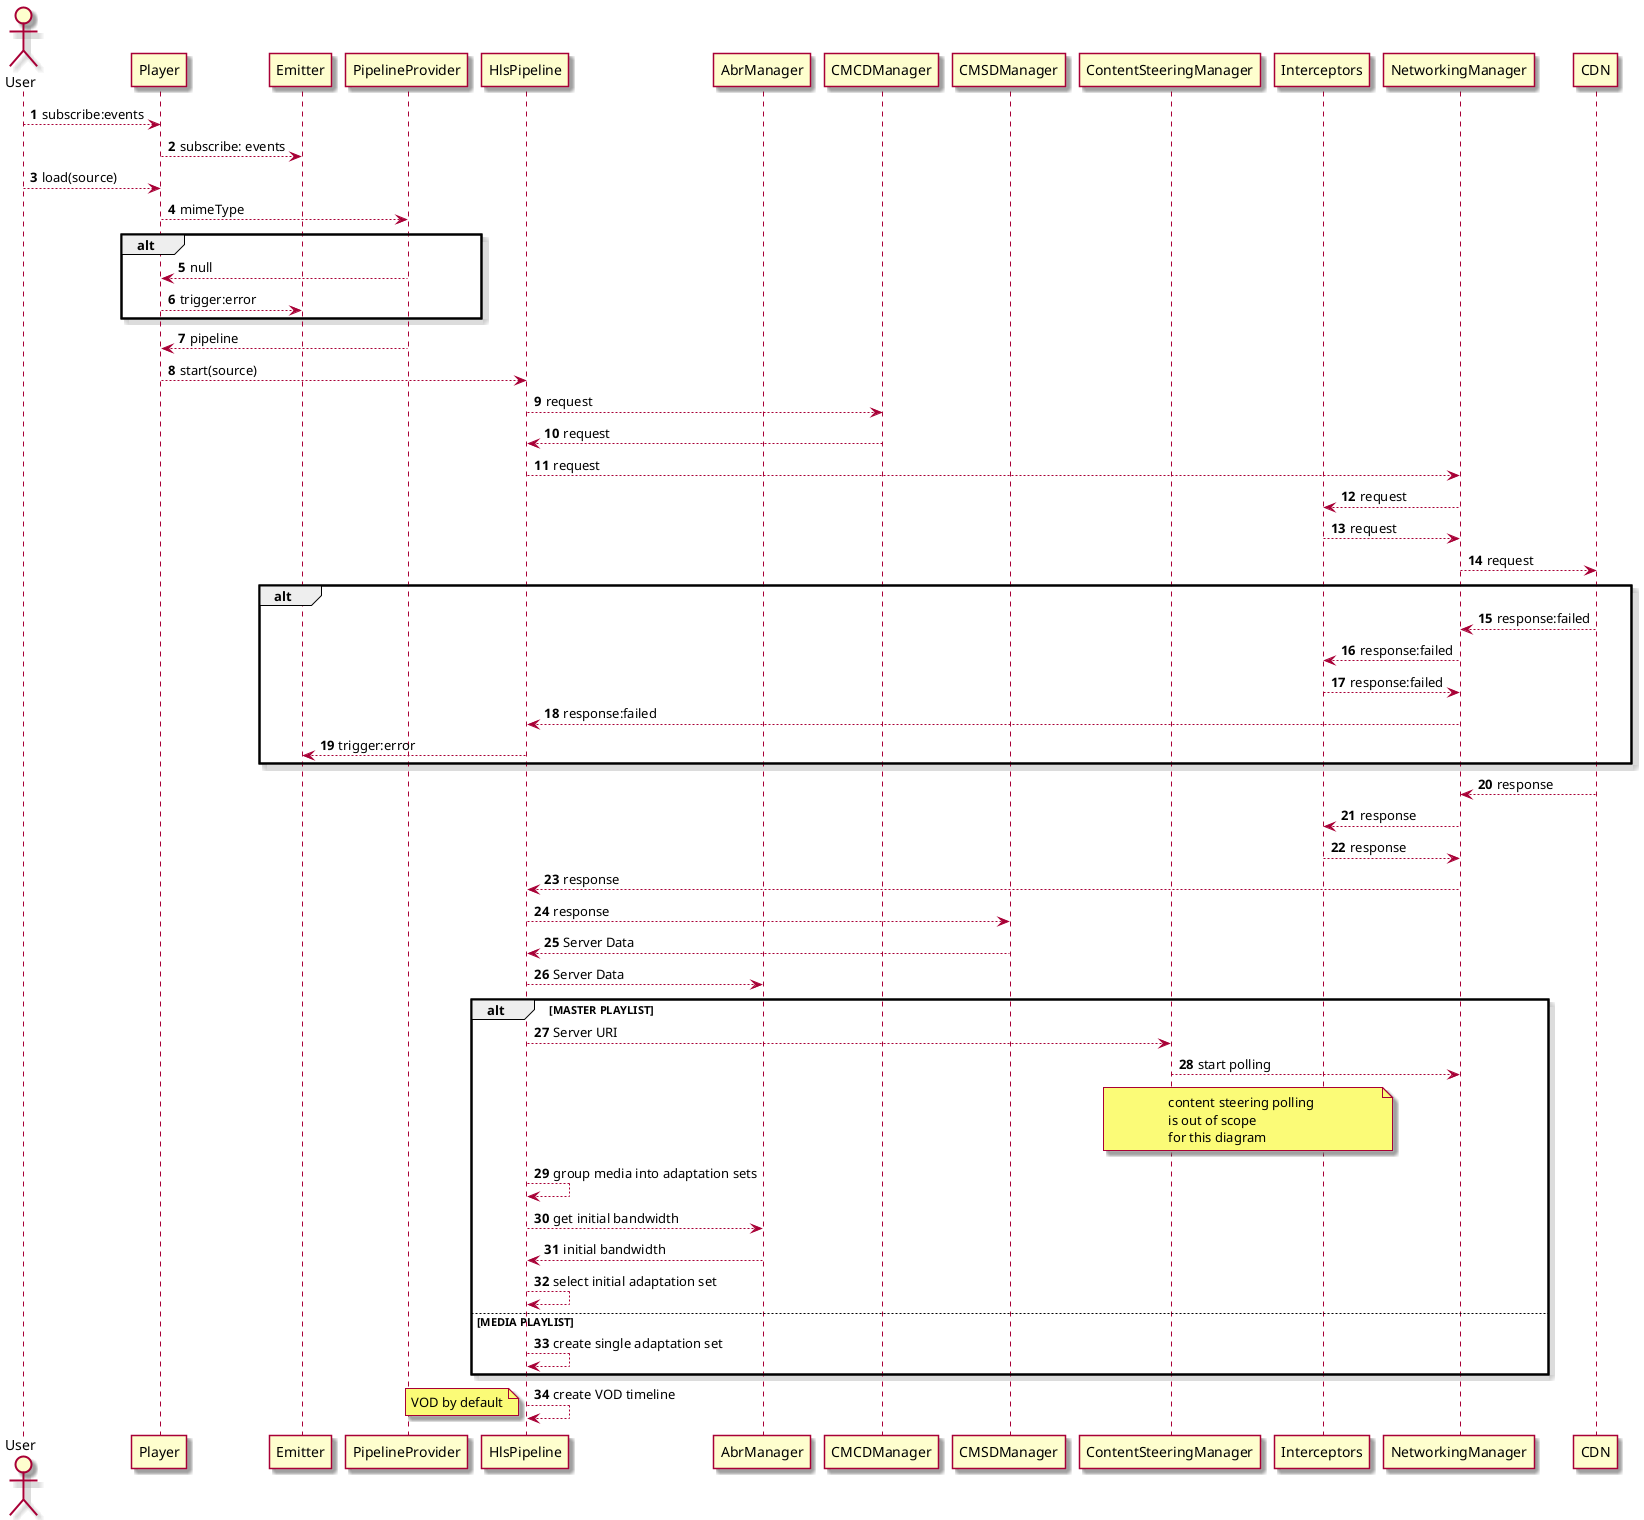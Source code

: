 @startuml
'https://plantuml.com/sequence-diagram

autonumber

skin rose

actor User
participant Player
participant Emitter
participant PipelineProvider
participant HlsPipeline
participant AbrManager
participant CMCDManager
participant CMSDManager
participant ContentSteeringManager
participant Interceptors
participant NetworkingManager
participant CDN

User --> Player: subscribe:events
Player --> Emitter: subscribe: events
User --> Player: load(source)
Player --> PipelineProvider: mimeType
alt
PipelineProvider --> Player: null
Player --> Emitter: trigger:error
end
PipelineProvider --> Player: pipeline
Player --> HlsPipeline: start(source)
HlsPipeline --> CMCDManager: request
CMCDManager --> HlsPipeline: request
HlsPipeline --> NetworkingManager: request
NetworkingManager --> Interceptors: request
Interceptors --> NetworkingManager: request
NetworkingManager --> CDN: request
alt
CDN --> NetworkingManager: response:failed
NetworkingManager --> Interceptors: response:failed
Interceptors --> NetworkingManager: response:failed
NetworkingManager --> HlsPipeline: response:failed
HlsPipeline --> Emitter: trigger:error
end
CDN --> NetworkingManager: response
NetworkingManager --> Interceptors: response
Interceptors --> NetworkingManager: response
NetworkingManager --> HlsPipeline: response
HlsPipeline --> CMSDManager: response
CMSDManager --> HlsPipeline: Server Data
HlsPipeline --> AbrManager: Server Data
alt MASTER PLAYLIST
HlsPipeline --> ContentSteeringManager: Server URI
ContentSteeringManager --> NetworkingManager: start polling
note over ContentSteeringManager, Interceptors
content steering polling
is out of scope
for this diagram
end note

HlsPipeline --> HlsPipeline: group media into adaptation sets
HlsPipeline --> AbrManager: get initial bandwidth
AbrManager --> HlsPipeline: initial bandwidth
HlsPipeline --> HlsPipeline: select initial adaptation set
else MEDIA PLAYLIST
HlsPipeline --> HlsPipeline: create single adaptation set
end

HlsPipeline --> HlsPipeline: create VOD timeline
note left
VOD by default
end note

@enduml
